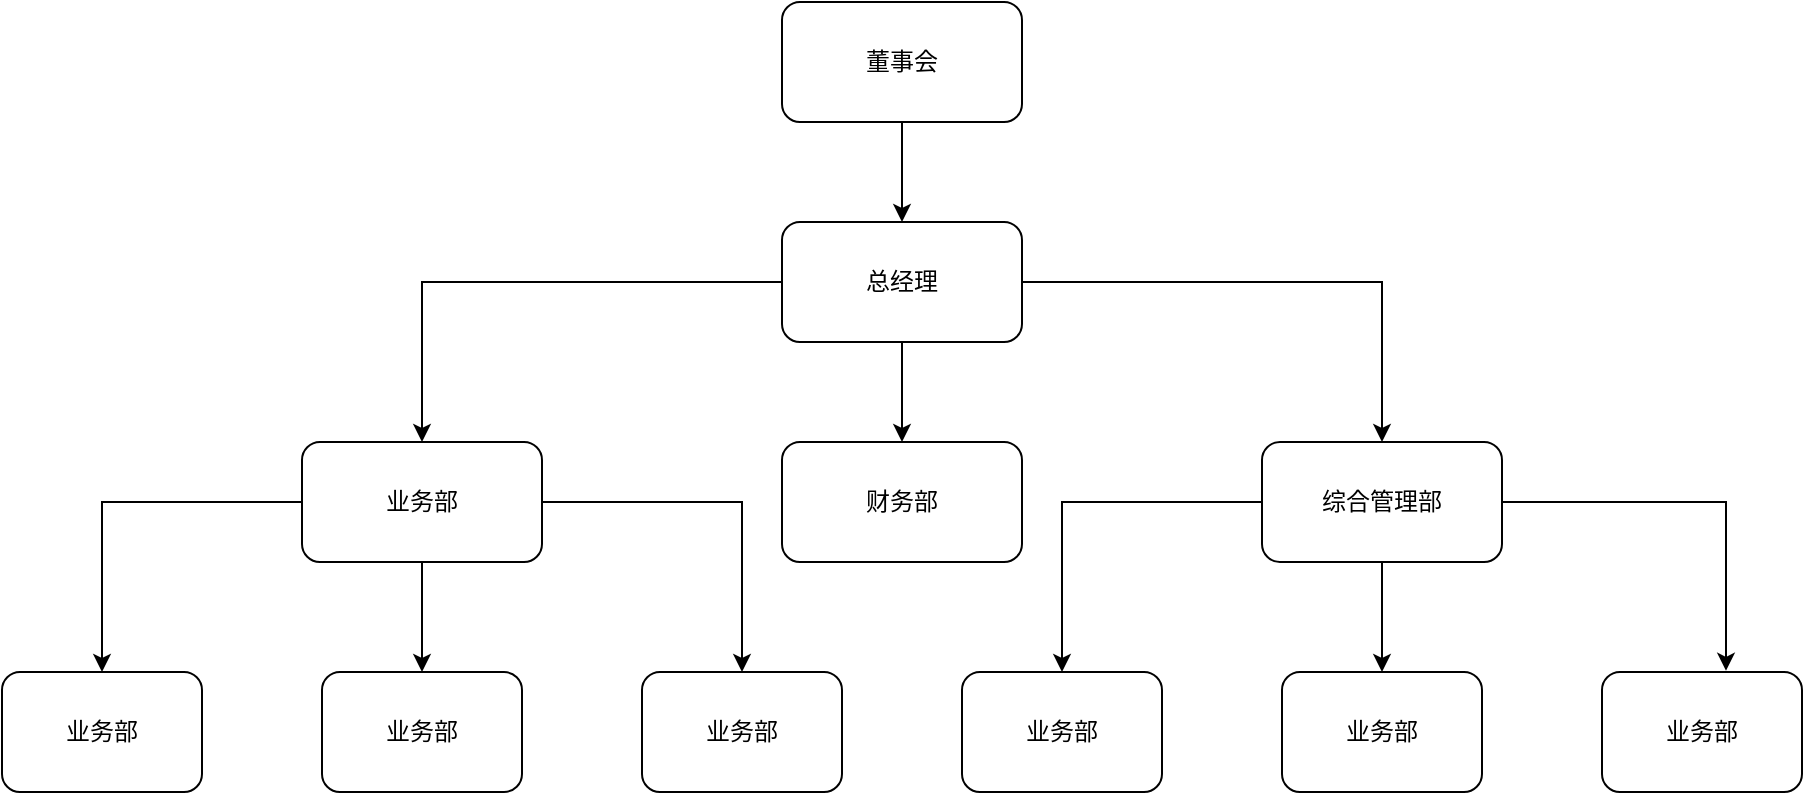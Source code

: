 <mxfile version="21.6.2" type="github">
  <diagram name="Page-1" id="74e2e168-ea6b-b213-b513-2b3c1d86103e">
    <mxGraphModel dx="1050" dy="570" grid="1" gridSize="10" guides="1" tooltips="1" connect="1" arrows="1" fold="1" page="1" pageScale="1" pageWidth="1100" pageHeight="850" background="none" math="0" shadow="0">
      <root>
        <mxCell id="0" />
        <mxCell id="1" parent="0" />
        <mxCell id="IqkODhBXvYL22IpzVX8v-13" style="edgeStyle=orthogonalEdgeStyle;rounded=0;orthogonalLoop=1;jettySize=auto;html=1;exitX=0.5;exitY=1;exitDx=0;exitDy=0;" edge="1" parent="1" source="IqkODhBXvYL22IpzVX8v-1" target="IqkODhBXvYL22IpzVX8v-2">
          <mxGeometry relative="1" as="geometry" />
        </mxCell>
        <mxCell id="IqkODhBXvYL22IpzVX8v-1" value="董事会" style="rounded=1;whiteSpace=wrap;html=1;" vertex="1" parent="1">
          <mxGeometry x="490" y="110" width="120" height="60" as="geometry" />
        </mxCell>
        <mxCell id="IqkODhBXvYL22IpzVX8v-14" style="edgeStyle=orthogonalEdgeStyle;rounded=0;orthogonalLoop=1;jettySize=auto;html=1;exitX=0.5;exitY=1;exitDx=0;exitDy=0;entryX=0.5;entryY=0;entryDx=0;entryDy=0;" edge="1" parent="1" source="IqkODhBXvYL22IpzVX8v-2" target="IqkODhBXvYL22IpzVX8v-4">
          <mxGeometry relative="1" as="geometry" />
        </mxCell>
        <mxCell id="IqkODhBXvYL22IpzVX8v-15" style="edgeStyle=orthogonalEdgeStyle;rounded=0;orthogonalLoop=1;jettySize=auto;html=1;exitX=0;exitY=0.5;exitDx=0;exitDy=0;entryX=0.5;entryY=0;entryDx=0;entryDy=0;" edge="1" parent="1" source="IqkODhBXvYL22IpzVX8v-2" target="IqkODhBXvYL22IpzVX8v-3">
          <mxGeometry relative="1" as="geometry" />
        </mxCell>
        <mxCell id="IqkODhBXvYL22IpzVX8v-16" style="edgeStyle=orthogonalEdgeStyle;rounded=0;orthogonalLoop=1;jettySize=auto;html=1;exitX=1;exitY=0.5;exitDx=0;exitDy=0;entryX=0.5;entryY=0;entryDx=0;entryDy=0;" edge="1" parent="1" source="IqkODhBXvYL22IpzVX8v-2" target="IqkODhBXvYL22IpzVX8v-5">
          <mxGeometry relative="1" as="geometry" />
        </mxCell>
        <mxCell id="IqkODhBXvYL22IpzVX8v-2" value="总经理" style="rounded=1;whiteSpace=wrap;html=1;" vertex="1" parent="1">
          <mxGeometry x="490" y="220" width="120" height="60" as="geometry" />
        </mxCell>
        <mxCell id="IqkODhBXvYL22IpzVX8v-17" style="edgeStyle=orthogonalEdgeStyle;rounded=0;orthogonalLoop=1;jettySize=auto;html=1;exitX=0;exitY=0.5;exitDx=0;exitDy=0;entryX=0.5;entryY=0;entryDx=0;entryDy=0;" edge="1" parent="1" source="IqkODhBXvYL22IpzVX8v-3" target="IqkODhBXvYL22IpzVX8v-6">
          <mxGeometry relative="1" as="geometry" />
        </mxCell>
        <mxCell id="IqkODhBXvYL22IpzVX8v-18" style="edgeStyle=orthogonalEdgeStyle;rounded=0;orthogonalLoop=1;jettySize=auto;html=1;exitX=1;exitY=0.5;exitDx=0;exitDy=0;entryX=0.5;entryY=0;entryDx=0;entryDy=0;" edge="1" parent="1" source="IqkODhBXvYL22IpzVX8v-3" target="IqkODhBXvYL22IpzVX8v-7">
          <mxGeometry relative="1" as="geometry" />
        </mxCell>
        <mxCell id="IqkODhBXvYL22IpzVX8v-19" style="edgeStyle=orthogonalEdgeStyle;rounded=0;orthogonalLoop=1;jettySize=auto;html=1;exitX=0.5;exitY=1;exitDx=0;exitDy=0;entryX=0.5;entryY=0;entryDx=0;entryDy=0;" edge="1" parent="1" source="IqkODhBXvYL22IpzVX8v-3" target="IqkODhBXvYL22IpzVX8v-8">
          <mxGeometry relative="1" as="geometry" />
        </mxCell>
        <mxCell id="IqkODhBXvYL22IpzVX8v-3" value="业务部" style="rounded=1;whiteSpace=wrap;html=1;" vertex="1" parent="1">
          <mxGeometry x="250" y="330" width="120" height="60" as="geometry" />
        </mxCell>
        <mxCell id="IqkODhBXvYL22IpzVX8v-4" value="财务部" style="rounded=1;whiteSpace=wrap;html=1;" vertex="1" parent="1">
          <mxGeometry x="490" y="330" width="120" height="60" as="geometry" />
        </mxCell>
        <mxCell id="IqkODhBXvYL22IpzVX8v-20" style="edgeStyle=orthogonalEdgeStyle;rounded=0;orthogonalLoop=1;jettySize=auto;html=1;exitX=0;exitY=0.5;exitDx=0;exitDy=0;entryX=0.5;entryY=0;entryDx=0;entryDy=0;" edge="1" parent="1" source="IqkODhBXvYL22IpzVX8v-5" target="IqkODhBXvYL22IpzVX8v-10">
          <mxGeometry relative="1" as="geometry" />
        </mxCell>
        <mxCell id="IqkODhBXvYL22IpzVX8v-21" style="edgeStyle=orthogonalEdgeStyle;rounded=0;orthogonalLoop=1;jettySize=auto;html=1;exitX=0.5;exitY=1;exitDx=0;exitDy=0;entryX=0.5;entryY=0;entryDx=0;entryDy=0;" edge="1" parent="1" source="IqkODhBXvYL22IpzVX8v-5" target="IqkODhBXvYL22IpzVX8v-12">
          <mxGeometry relative="1" as="geometry" />
        </mxCell>
        <mxCell id="IqkODhBXvYL22IpzVX8v-22" style="edgeStyle=orthogonalEdgeStyle;rounded=0;orthogonalLoop=1;jettySize=auto;html=1;exitX=1;exitY=0.5;exitDx=0;exitDy=0;entryX=0.62;entryY=-0.01;entryDx=0;entryDy=0;entryPerimeter=0;" edge="1" parent="1" source="IqkODhBXvYL22IpzVX8v-5" target="IqkODhBXvYL22IpzVX8v-11">
          <mxGeometry relative="1" as="geometry" />
        </mxCell>
        <mxCell id="IqkODhBXvYL22IpzVX8v-5" value="综合管理部" style="rounded=1;whiteSpace=wrap;html=1;" vertex="1" parent="1">
          <mxGeometry x="730" y="330" width="120" height="60" as="geometry" />
        </mxCell>
        <mxCell id="IqkODhBXvYL22IpzVX8v-6" value="业务部" style="rounded=1;whiteSpace=wrap;html=1;" vertex="1" parent="1">
          <mxGeometry x="100" y="445" width="100" height="60" as="geometry" />
        </mxCell>
        <mxCell id="IqkODhBXvYL22IpzVX8v-7" value="业务部" style="rounded=1;whiteSpace=wrap;html=1;" vertex="1" parent="1">
          <mxGeometry x="420" y="445" width="100" height="60" as="geometry" />
        </mxCell>
        <mxCell id="IqkODhBXvYL22IpzVX8v-8" value="业务部" style="rounded=1;whiteSpace=wrap;html=1;" vertex="1" parent="1">
          <mxGeometry x="260" y="445" width="100" height="60" as="geometry" />
        </mxCell>
        <mxCell id="IqkODhBXvYL22IpzVX8v-10" value="业务部" style="rounded=1;whiteSpace=wrap;html=1;" vertex="1" parent="1">
          <mxGeometry x="580" y="445" width="100" height="60" as="geometry" />
        </mxCell>
        <mxCell id="IqkODhBXvYL22IpzVX8v-11" value="业务部" style="rounded=1;whiteSpace=wrap;html=1;" vertex="1" parent="1">
          <mxGeometry x="900" y="445" width="100" height="60" as="geometry" />
        </mxCell>
        <mxCell id="IqkODhBXvYL22IpzVX8v-12" value="业务部" style="rounded=1;whiteSpace=wrap;html=1;" vertex="1" parent="1">
          <mxGeometry x="740" y="445" width="100" height="60" as="geometry" />
        </mxCell>
      </root>
    </mxGraphModel>
  </diagram>
</mxfile>

